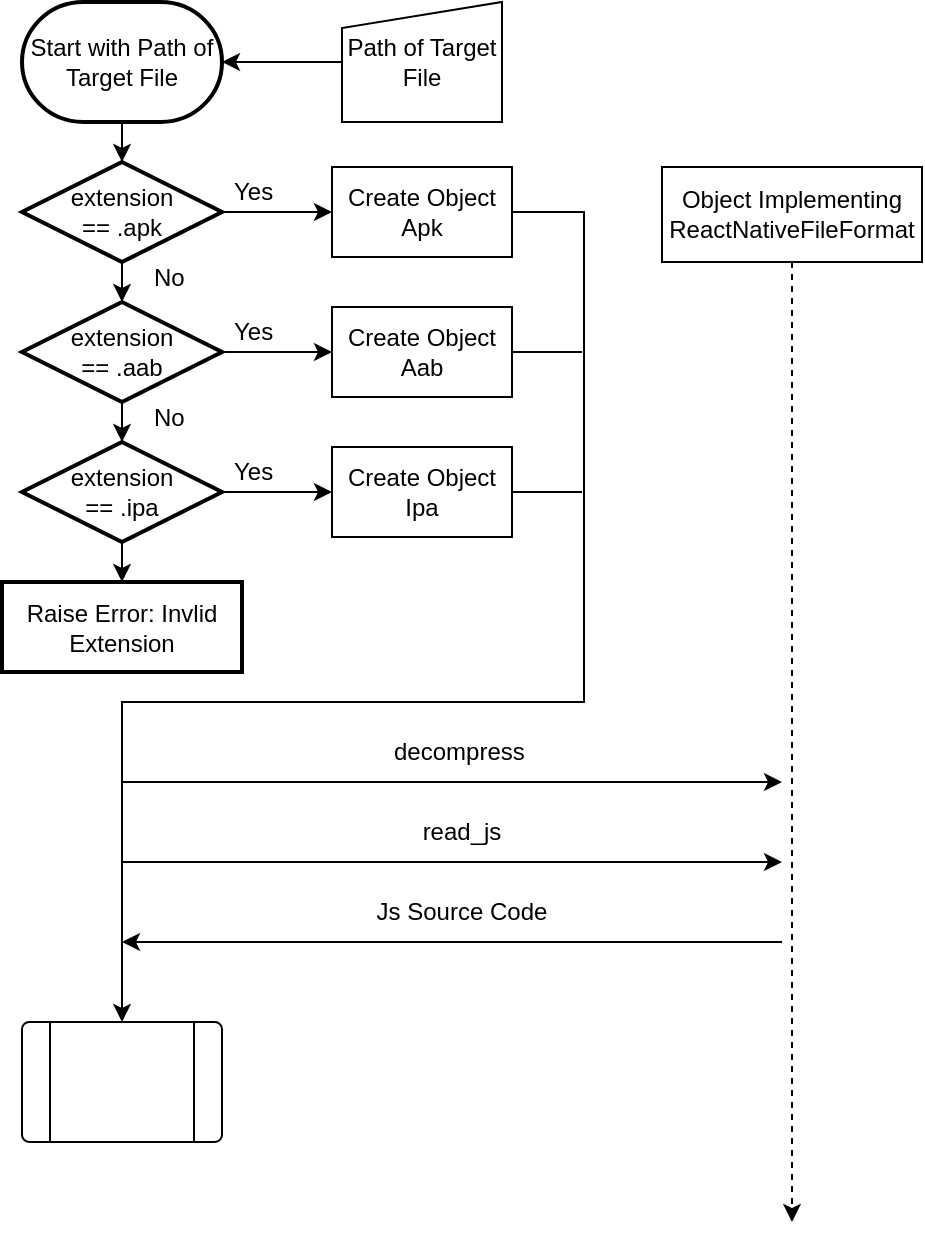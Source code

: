 <mxfile version="22.1.11" type="github">
  <diagram id="C5RBs43oDa-KdzZeNtuy" name="Page-1">
    <mxGraphModel dx="682" dy="455" grid="1" gridSize="10" guides="1" tooltips="1" connect="1" arrows="1" fold="1" page="1" pageScale="1" pageWidth="827" pageHeight="1169" math="0" shadow="0">
      <root>
        <mxCell id="WIyWlLk6GJQsqaUBKTNV-0" />
        <mxCell id="WIyWlLk6GJQsqaUBKTNV-1" parent="WIyWlLk6GJQsqaUBKTNV-0" />
        <mxCell id="ZD5niyjhzPdkFjPMz-g3-32" style="edgeStyle=orthogonalEdgeStyle;rounded=0;orthogonalLoop=1;jettySize=auto;html=1;exitX=0.5;exitY=1;exitDx=0;exitDy=0;exitPerimeter=0;" edge="1" parent="WIyWlLk6GJQsqaUBKTNV-1" source="ZD5niyjhzPdkFjPMz-g3-0" target="ZD5niyjhzPdkFjPMz-g3-3">
          <mxGeometry relative="1" as="geometry" />
        </mxCell>
        <mxCell id="ZD5niyjhzPdkFjPMz-g3-0" value="Start with Path of Target File" style="strokeWidth=2;html=1;shape=mxgraph.flowchart.terminator;whiteSpace=wrap;" vertex="1" parent="WIyWlLk6GJQsqaUBKTNV-1">
          <mxGeometry x="120" y="50" width="100" height="60" as="geometry" />
        </mxCell>
        <mxCell id="ZD5niyjhzPdkFjPMz-g3-2" value="" style="edgeStyle=orthogonalEdgeStyle;rounded=0;orthogonalLoop=1;jettySize=auto;html=1;" edge="1" parent="WIyWlLk6GJQsqaUBKTNV-1" source="ZD5niyjhzPdkFjPMz-g3-1" target="ZD5niyjhzPdkFjPMz-g3-0">
          <mxGeometry relative="1" as="geometry" />
        </mxCell>
        <mxCell id="ZD5niyjhzPdkFjPMz-g3-1" value="Path of Target File" style="shape=manualInput;whiteSpace=wrap;html=1;size=13;" vertex="1" parent="WIyWlLk6GJQsqaUBKTNV-1">
          <mxGeometry x="280" y="50" width="80" height="60" as="geometry" />
        </mxCell>
        <mxCell id="ZD5niyjhzPdkFjPMz-g3-14" style="edgeStyle=orthogonalEdgeStyle;rounded=0;orthogonalLoop=1;jettySize=auto;html=1;exitX=1;exitY=0.5;exitDx=0;exitDy=0;exitPerimeter=0;entryX=0;entryY=0.5;entryDx=0;entryDy=0;" edge="1" parent="WIyWlLk6GJQsqaUBKTNV-1" source="ZD5niyjhzPdkFjPMz-g3-3" target="ZD5niyjhzPdkFjPMz-g3-6">
          <mxGeometry relative="1" as="geometry" />
        </mxCell>
        <mxCell id="ZD5niyjhzPdkFjPMz-g3-3" value="extension &lt;br&gt;== .apk" style="strokeWidth=2;html=1;shape=mxgraph.flowchart.decision;whiteSpace=wrap;" vertex="1" parent="WIyWlLk6GJQsqaUBKTNV-1">
          <mxGeometry x="120" y="130" width="100" height="50" as="geometry" />
        </mxCell>
        <mxCell id="ZD5niyjhzPdkFjPMz-g3-15" style="edgeStyle=orthogonalEdgeStyle;rounded=0;orthogonalLoop=1;jettySize=auto;html=1;exitX=1;exitY=0.5;exitDx=0;exitDy=0;exitPerimeter=0;entryX=0;entryY=0.5;entryDx=0;entryDy=0;" edge="1" parent="WIyWlLk6GJQsqaUBKTNV-1" source="ZD5niyjhzPdkFjPMz-g3-4" target="ZD5niyjhzPdkFjPMz-g3-7">
          <mxGeometry relative="1" as="geometry" />
        </mxCell>
        <mxCell id="ZD5niyjhzPdkFjPMz-g3-4" value="extension &lt;br&gt;== .aab" style="strokeWidth=2;html=1;shape=mxgraph.flowchart.decision;whiteSpace=wrap;" vertex="1" parent="WIyWlLk6GJQsqaUBKTNV-1">
          <mxGeometry x="120" y="200" width="100" height="50" as="geometry" />
        </mxCell>
        <mxCell id="ZD5niyjhzPdkFjPMz-g3-21" style="edgeStyle=orthogonalEdgeStyle;rounded=0;orthogonalLoop=1;jettySize=auto;html=1;exitX=1;exitY=0.5;exitDx=0;exitDy=0;exitPerimeter=0;entryX=0;entryY=0.5;entryDx=0;entryDy=0;" edge="1" parent="WIyWlLk6GJQsqaUBKTNV-1" source="ZD5niyjhzPdkFjPMz-g3-5" target="ZD5niyjhzPdkFjPMz-g3-8">
          <mxGeometry relative="1" as="geometry" />
        </mxCell>
        <mxCell id="ZD5niyjhzPdkFjPMz-g3-25" value="" style="edgeStyle=orthogonalEdgeStyle;rounded=0;orthogonalLoop=1;jettySize=auto;html=1;" edge="1" parent="WIyWlLk6GJQsqaUBKTNV-1" source="ZD5niyjhzPdkFjPMz-g3-5" target="ZD5niyjhzPdkFjPMz-g3-24">
          <mxGeometry relative="1" as="geometry" />
        </mxCell>
        <mxCell id="ZD5niyjhzPdkFjPMz-g3-5" value="extension &lt;br&gt;== .ipa" style="strokeWidth=2;html=1;shape=mxgraph.flowchart.decision;whiteSpace=wrap;" vertex="1" parent="WIyWlLk6GJQsqaUBKTNV-1">
          <mxGeometry x="120" y="270" width="100" height="50" as="geometry" />
        </mxCell>
        <mxCell id="ZD5niyjhzPdkFjPMz-g3-33" style="edgeStyle=orthogonalEdgeStyle;rounded=0;orthogonalLoop=1;jettySize=auto;html=1;exitX=1;exitY=0.5;exitDx=0;exitDy=0;" edge="1" parent="WIyWlLk6GJQsqaUBKTNV-1" source="ZD5niyjhzPdkFjPMz-g3-6">
          <mxGeometry relative="1" as="geometry">
            <mxPoint x="170" y="560" as="targetPoint" />
            <Array as="points">
              <mxPoint x="401" y="155" />
              <mxPoint x="401" y="400" />
              <mxPoint x="170" y="400" />
            </Array>
          </mxGeometry>
        </mxCell>
        <mxCell id="ZD5niyjhzPdkFjPMz-g3-6" value="Create Object Apk" style="rounded=0;whiteSpace=wrap;html=1;" vertex="1" parent="WIyWlLk6GJQsqaUBKTNV-1">
          <mxGeometry x="275" y="132.5" width="90" height="45" as="geometry" />
        </mxCell>
        <mxCell id="ZD5niyjhzPdkFjPMz-g3-34" style="edgeStyle=orthogonalEdgeStyle;rounded=0;orthogonalLoop=1;jettySize=auto;html=1;exitX=1;exitY=0.5;exitDx=0;exitDy=0;endArrow=none;endFill=0;" edge="1" parent="WIyWlLk6GJQsqaUBKTNV-1" source="ZD5niyjhzPdkFjPMz-g3-7">
          <mxGeometry relative="1" as="geometry">
            <mxPoint x="400" y="225" as="targetPoint" />
          </mxGeometry>
        </mxCell>
        <mxCell id="ZD5niyjhzPdkFjPMz-g3-7" value="Create Object Aab" style="rounded=0;whiteSpace=wrap;html=1;" vertex="1" parent="WIyWlLk6GJQsqaUBKTNV-1">
          <mxGeometry x="275" y="202.5" width="90" height="45" as="geometry" />
        </mxCell>
        <mxCell id="ZD5niyjhzPdkFjPMz-g3-37" style="edgeStyle=orthogonalEdgeStyle;rounded=0;orthogonalLoop=1;jettySize=auto;html=1;exitX=1;exitY=0.5;exitDx=0;exitDy=0;endArrow=none;endFill=0;" edge="1" parent="WIyWlLk6GJQsqaUBKTNV-1" source="ZD5niyjhzPdkFjPMz-g3-8">
          <mxGeometry relative="1" as="geometry">
            <mxPoint x="400" y="295" as="targetPoint" />
          </mxGeometry>
        </mxCell>
        <mxCell id="ZD5niyjhzPdkFjPMz-g3-8" value="Create Object Ipa" style="rounded=0;whiteSpace=wrap;html=1;" vertex="1" parent="WIyWlLk6GJQsqaUBKTNV-1">
          <mxGeometry x="275" y="272.5" width="90" height="45" as="geometry" />
        </mxCell>
        <mxCell id="ZD5niyjhzPdkFjPMz-g3-9" style="edgeStyle=orthogonalEdgeStyle;rounded=0;orthogonalLoop=1;jettySize=auto;html=1;exitX=0.5;exitY=1;exitDx=0;exitDy=0;exitPerimeter=0;entryX=0.5;entryY=0;entryDx=0;entryDy=0;entryPerimeter=0;" edge="1" parent="WIyWlLk6GJQsqaUBKTNV-1" source="ZD5niyjhzPdkFjPMz-g3-3" target="ZD5niyjhzPdkFjPMz-g3-4">
          <mxGeometry relative="1" as="geometry" />
        </mxCell>
        <mxCell id="ZD5niyjhzPdkFjPMz-g3-11" value="No" style="text;strokeColor=none;fillColor=none;align=left;verticalAlign=middle;spacingLeft=4;spacingRight=4;overflow=hidden;points=[[0,0.5],[1,0.5]];portConstraint=eastwest;rotatable=0;whiteSpace=wrap;html=1;" vertex="1" parent="WIyWlLk6GJQsqaUBKTNV-1">
          <mxGeometry x="180" y="172.5" width="30" height="30" as="geometry" />
        </mxCell>
        <mxCell id="ZD5niyjhzPdkFjPMz-g3-12" style="edgeStyle=orthogonalEdgeStyle;rounded=0;orthogonalLoop=1;jettySize=auto;html=1;exitX=0.5;exitY=1;exitDx=0;exitDy=0;exitPerimeter=0;entryX=0.5;entryY=0;entryDx=0;entryDy=0;entryPerimeter=0;" edge="1" parent="WIyWlLk6GJQsqaUBKTNV-1" source="ZD5niyjhzPdkFjPMz-g3-4" target="ZD5niyjhzPdkFjPMz-g3-5">
          <mxGeometry relative="1" as="geometry" />
        </mxCell>
        <mxCell id="ZD5niyjhzPdkFjPMz-g3-13" value="No" style="text;strokeColor=none;fillColor=none;align=left;verticalAlign=middle;spacingLeft=4;spacingRight=4;overflow=hidden;points=[[0,0.5],[1,0.5]];portConstraint=eastwest;rotatable=0;whiteSpace=wrap;html=1;" vertex="1" parent="WIyWlLk6GJQsqaUBKTNV-1">
          <mxGeometry x="180" y="242.5" width="30" height="30" as="geometry" />
        </mxCell>
        <mxCell id="ZD5niyjhzPdkFjPMz-g3-17" value="Yes" style="text;strokeColor=none;fillColor=none;align=left;verticalAlign=middle;spacingLeft=4;spacingRight=4;overflow=hidden;points=[[0,0.5],[1,0.5]];portConstraint=eastwest;rotatable=0;whiteSpace=wrap;html=1;" vertex="1" parent="WIyWlLk6GJQsqaUBKTNV-1">
          <mxGeometry x="220" y="130" width="30" height="30" as="geometry" />
        </mxCell>
        <mxCell id="ZD5niyjhzPdkFjPMz-g3-18" value="Yes" style="text;strokeColor=none;fillColor=none;align=left;verticalAlign=middle;spacingLeft=4;spacingRight=4;overflow=hidden;points=[[0,0.5],[1,0.5]];portConstraint=eastwest;rotatable=0;whiteSpace=wrap;html=1;" vertex="1" parent="WIyWlLk6GJQsqaUBKTNV-1">
          <mxGeometry x="220" y="200" width="30" height="30" as="geometry" />
        </mxCell>
        <mxCell id="ZD5niyjhzPdkFjPMz-g3-22" value="Yes" style="text;strokeColor=none;fillColor=none;align=left;verticalAlign=middle;spacingLeft=4;spacingRight=4;overflow=hidden;points=[[0,0.5],[1,0.5]];portConstraint=eastwest;rotatable=0;whiteSpace=wrap;html=1;" vertex="1" parent="WIyWlLk6GJQsqaUBKTNV-1">
          <mxGeometry x="220" y="270" width="30" height="30" as="geometry" />
        </mxCell>
        <mxCell id="ZD5niyjhzPdkFjPMz-g3-24" value="Raise Error: Invlid Extension" style="whiteSpace=wrap;html=1;strokeWidth=2;" vertex="1" parent="WIyWlLk6GJQsqaUBKTNV-1">
          <mxGeometry x="110" y="340" width="120" height="45" as="geometry" />
        </mxCell>
        <mxCell id="ZD5niyjhzPdkFjPMz-g3-45" style="edgeStyle=orthogonalEdgeStyle;rounded=0;orthogonalLoop=1;jettySize=auto;html=1;exitX=0.5;exitY=1;exitDx=0;exitDy=0;dashed=1;" edge="1" parent="WIyWlLk6GJQsqaUBKTNV-1" source="ZD5niyjhzPdkFjPMz-g3-43">
          <mxGeometry relative="1" as="geometry">
            <mxPoint x="505" y="660" as="targetPoint" />
          </mxGeometry>
        </mxCell>
        <mxCell id="ZD5niyjhzPdkFjPMz-g3-43" value="Object Implementing ReactNativeFileFormat" style="rounded=0;whiteSpace=wrap;html=1;" vertex="1" parent="WIyWlLk6GJQsqaUBKTNV-1">
          <mxGeometry x="440" y="132.5" width="130" height="47.5" as="geometry" />
        </mxCell>
        <mxCell id="ZD5niyjhzPdkFjPMz-g3-46" value="" style="endArrow=classic;html=1;rounded=0;" edge="1" parent="WIyWlLk6GJQsqaUBKTNV-1">
          <mxGeometry width="50" height="50" relative="1" as="geometry">
            <mxPoint x="170" y="440" as="sourcePoint" />
            <mxPoint x="500" y="440" as="targetPoint" />
          </mxGeometry>
        </mxCell>
        <mxCell id="ZD5niyjhzPdkFjPMz-g3-48" value="decompress" style="text;strokeColor=none;fillColor=none;align=left;verticalAlign=middle;spacingLeft=4;spacingRight=4;overflow=hidden;points=[[0,0.5],[1,0.5]];portConstraint=eastwest;rotatable=0;whiteSpace=wrap;html=1;" vertex="1" parent="WIyWlLk6GJQsqaUBKTNV-1">
          <mxGeometry x="300" y="410" width="80" height="30" as="geometry" />
        </mxCell>
        <mxCell id="ZD5niyjhzPdkFjPMz-g3-49" value="" style="endArrow=classic;html=1;rounded=0;" edge="1" parent="WIyWlLk6GJQsqaUBKTNV-1">
          <mxGeometry width="50" height="50" relative="1" as="geometry">
            <mxPoint x="170" y="480" as="sourcePoint" />
            <mxPoint x="500" y="480" as="targetPoint" />
          </mxGeometry>
        </mxCell>
        <mxCell id="ZD5niyjhzPdkFjPMz-g3-50" value="read_js" style="text;strokeColor=none;fillColor=none;align=center;verticalAlign=middle;spacingLeft=4;spacingRight=4;overflow=hidden;points=[[0,0.5],[1,0.5]];portConstraint=eastwest;rotatable=0;whiteSpace=wrap;html=1;" vertex="1" parent="WIyWlLk6GJQsqaUBKTNV-1">
          <mxGeometry x="300" y="450" width="80" height="30" as="geometry" />
        </mxCell>
        <mxCell id="ZD5niyjhzPdkFjPMz-g3-52" value="" style="endArrow=none;html=1;rounded=0;endFill=0;startArrow=classic;startFill=1;" edge="1" parent="WIyWlLk6GJQsqaUBKTNV-1">
          <mxGeometry width="50" height="50" relative="1" as="geometry">
            <mxPoint x="170" y="520" as="sourcePoint" />
            <mxPoint x="500" y="520" as="targetPoint" />
          </mxGeometry>
        </mxCell>
        <mxCell id="ZD5niyjhzPdkFjPMz-g3-53" value="Js Source Code" style="text;strokeColor=none;fillColor=none;align=center;verticalAlign=middle;spacingLeft=4;spacingRight=4;overflow=hidden;points=[[0,0.5],[1,0.5]];portConstraint=eastwest;rotatable=0;whiteSpace=wrap;html=1;" vertex="1" parent="WIyWlLk6GJQsqaUBKTNV-1">
          <mxGeometry x="290" y="490" width="100" height="30" as="geometry" />
        </mxCell>
        <mxCell id="ZD5niyjhzPdkFjPMz-g3-54" value="" style="verticalLabelPosition=bottom;verticalAlign=top;html=1;shape=process;whiteSpace=wrap;rounded=1;size=0.14;arcSize=6;" vertex="1" parent="WIyWlLk6GJQsqaUBKTNV-1">
          <mxGeometry x="120" y="560" width="100" height="60" as="geometry" />
        </mxCell>
      </root>
    </mxGraphModel>
  </diagram>
</mxfile>
